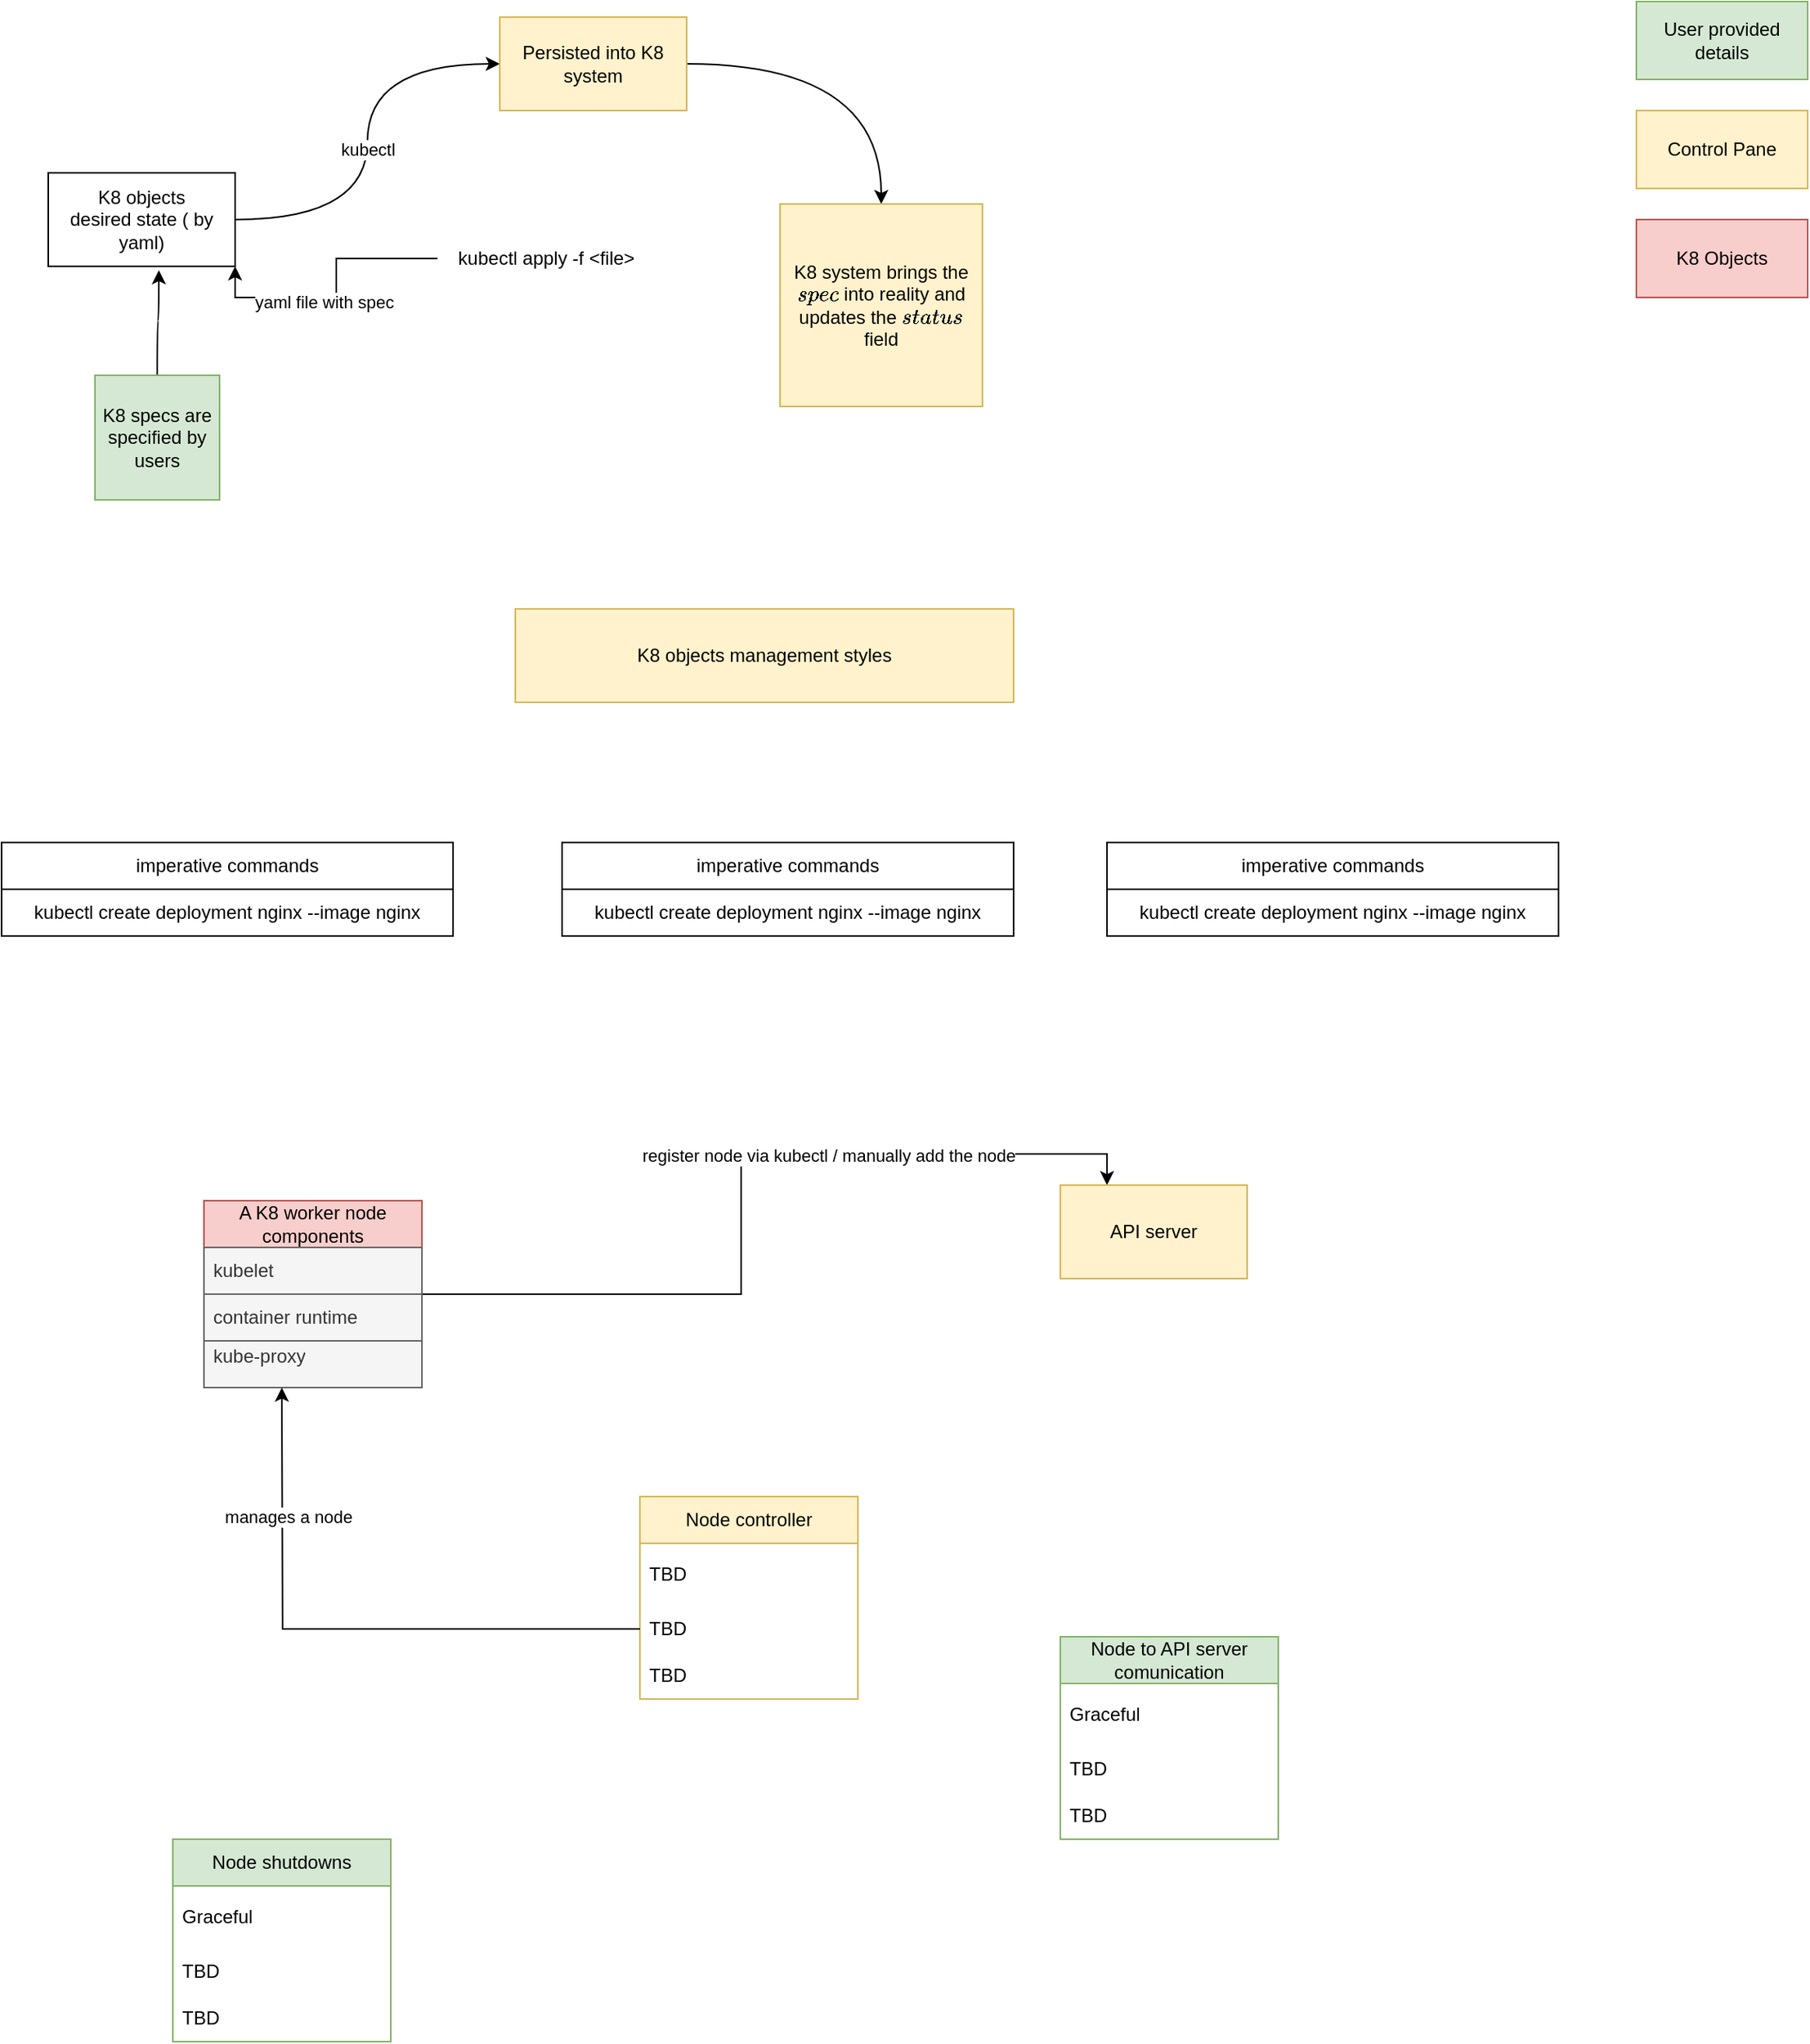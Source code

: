 <mxfile version="21.6.8" type="github">
  <diagram name="Page-1" id="WoqhhD6lpDFLgfi7OJ99">
    <mxGraphModel dx="1306" dy="712" grid="1" gridSize="10" guides="1" tooltips="1" connect="1" arrows="1" fold="1" page="1" pageScale="1" pageWidth="827" pageHeight="1169" math="0" shadow="0">
      <root>
        <mxCell id="0" />
        <mxCell id="1" parent="0" />
        <mxCell id="0i_TROUVxeNVEFwLMdWt-4" style="edgeStyle=orthogonalEdgeStyle;rounded=0;orthogonalLoop=1;jettySize=auto;html=1;entryX=0;entryY=0.5;entryDx=0;entryDy=0;curved=1;" edge="1" parent="1" source="0i_TROUVxeNVEFwLMdWt-1" target="0i_TROUVxeNVEFwLMdWt-2">
          <mxGeometry relative="1" as="geometry" />
        </mxCell>
        <mxCell id="0i_TROUVxeNVEFwLMdWt-7" value="kubectl" style="edgeLabel;html=1;align=center;verticalAlign=middle;resizable=0;points=[];" vertex="1" connectable="0" parent="0i_TROUVxeNVEFwLMdWt-4">
          <mxGeometry x="-0.026" relative="1" as="geometry">
            <mxPoint y="1" as="offset" />
          </mxGeometry>
        </mxCell>
        <mxCell id="0i_TROUVxeNVEFwLMdWt-1" value="K8 objects&lt;br&gt;desired state ( by yaml)" style="rounded=0;whiteSpace=wrap;html=1;fillColor=none;" vertex="1" parent="1">
          <mxGeometry x="50" y="130" width="120" height="60" as="geometry" />
        </mxCell>
        <mxCell id="0i_TROUVxeNVEFwLMdWt-15" style="edgeStyle=orthogonalEdgeStyle;rounded=0;orthogonalLoop=1;jettySize=auto;html=1;curved=1;" edge="1" parent="1" source="0i_TROUVxeNVEFwLMdWt-2" target="0i_TROUVxeNVEFwLMdWt-14">
          <mxGeometry relative="1" as="geometry" />
        </mxCell>
        <mxCell id="0i_TROUVxeNVEFwLMdWt-2" value="Persisted into K8 system" style="rounded=0;whiteSpace=wrap;html=1;fillColor=#fff2cc;strokeColor=#d6b656;" vertex="1" parent="1">
          <mxGeometry x="340" y="30" width="120" height="60" as="geometry" />
        </mxCell>
        <mxCell id="0i_TROUVxeNVEFwLMdWt-13" style="edgeStyle=orthogonalEdgeStyle;rounded=0;orthogonalLoop=1;jettySize=auto;html=1;entryX=0.592;entryY=1.042;entryDx=0;entryDy=0;entryPerimeter=0;curved=1;" edge="1" parent="1" source="0i_TROUVxeNVEFwLMdWt-12" target="0i_TROUVxeNVEFwLMdWt-1">
          <mxGeometry relative="1" as="geometry" />
        </mxCell>
        <mxCell id="0i_TROUVxeNVEFwLMdWt-12" value="K8 specs are specified by users" style="whiteSpace=wrap;html=1;aspect=fixed;fillColor=#d5e8d4;strokeColor=#82b366;" vertex="1" parent="1">
          <mxGeometry x="80" y="260" width="80" height="80" as="geometry" />
        </mxCell>
        <mxCell id="0i_TROUVxeNVEFwLMdWt-14" value="K8 system brings the `spec` into reality and updates the `status` field" style="whiteSpace=wrap;html=1;aspect=fixed;fillColor=#fff2cc;strokeColor=#d6b656;" vertex="1" parent="1">
          <mxGeometry x="520" y="150" width="130" height="130" as="geometry" />
        </mxCell>
        <mxCell id="0i_TROUVxeNVEFwLMdWt-18" style="edgeStyle=orthogonalEdgeStyle;rounded=0;orthogonalLoop=1;jettySize=auto;html=1;entryX=1;entryY=1;entryDx=0;entryDy=0;" edge="1" parent="1" source="0i_TROUVxeNVEFwLMdWt-17" target="0i_TROUVxeNVEFwLMdWt-1">
          <mxGeometry relative="1" as="geometry" />
        </mxCell>
        <mxCell id="0i_TROUVxeNVEFwLMdWt-19" value="yaml file with spec" style="edgeLabel;html=1;align=center;verticalAlign=middle;resizable=0;points=[];" vertex="1" connectable="0" parent="0i_TROUVxeNVEFwLMdWt-18">
          <mxGeometry x="0.12" y="3" relative="1" as="geometry">
            <mxPoint as="offset" />
          </mxGeometry>
        </mxCell>
        <mxCell id="0i_TROUVxeNVEFwLMdWt-17" value="kubectl apply -f &amp;lt;file&amp;gt;" style="text;html=1;strokeColor=none;fillColor=none;align=center;verticalAlign=middle;whiteSpace=wrap;rounded=0;" vertex="1" parent="1">
          <mxGeometry x="300" y="170" width="140" height="30" as="geometry" />
        </mxCell>
        <mxCell id="0i_TROUVxeNVEFwLMdWt-21" value="K8 objects management styles" style="rounded=0;whiteSpace=wrap;html=1;fillColor=#fff2cc;strokeColor=#d6b656;" vertex="1" parent="1">
          <mxGeometry x="350" y="410" width="320" height="60" as="geometry" />
        </mxCell>
        <mxCell id="0i_TROUVxeNVEFwLMdWt-22" value="imperative commands" style="swimlane;fontStyle=0;childLayout=stackLayout;horizontal=1;startSize=30;horizontalStack=0;resizeParent=1;resizeParentMax=0;resizeLast=0;collapsible=1;marginBottom=0;whiteSpace=wrap;html=1;" vertex="1" parent="1">
          <mxGeometry x="20" y="560" width="290" height="60" as="geometry" />
        </mxCell>
        <mxCell id="0i_TROUVxeNVEFwLMdWt-24" value="kubectl create deployment nginx --image nginx" style="text;strokeColor=none;fillColor=none;align=center;verticalAlign=middle;spacingLeft=4;spacingRight=4;overflow=hidden;points=[[0,0.5],[1,0.5]];portConstraint=eastwest;rotatable=0;whiteSpace=wrap;html=1;" vertex="1" parent="0i_TROUVxeNVEFwLMdWt-22">
          <mxGeometry y="30" width="290" height="30" as="geometry" />
        </mxCell>
        <mxCell id="0i_TROUVxeNVEFwLMdWt-26" value="imperative commands" style="swimlane;fontStyle=0;childLayout=stackLayout;horizontal=1;startSize=30;horizontalStack=0;resizeParent=1;resizeParentMax=0;resizeLast=0;collapsible=1;marginBottom=0;whiteSpace=wrap;html=1;" vertex="1" parent="1">
          <mxGeometry x="380" y="560" width="290" height="60" as="geometry" />
        </mxCell>
        <mxCell id="0i_TROUVxeNVEFwLMdWt-27" value="kubectl create deployment nginx --image nginx" style="text;strokeColor=none;fillColor=none;align=center;verticalAlign=middle;spacingLeft=4;spacingRight=4;overflow=hidden;points=[[0,0.5],[1,0.5]];portConstraint=eastwest;rotatable=0;whiteSpace=wrap;html=1;" vertex="1" parent="0i_TROUVxeNVEFwLMdWt-26">
          <mxGeometry y="30" width="290" height="30" as="geometry" />
        </mxCell>
        <mxCell id="0i_TROUVxeNVEFwLMdWt-28" value="imperative commands" style="swimlane;fontStyle=0;childLayout=stackLayout;horizontal=1;startSize=30;horizontalStack=0;resizeParent=1;resizeParentMax=0;resizeLast=0;collapsible=1;marginBottom=0;whiteSpace=wrap;html=1;" vertex="1" parent="1">
          <mxGeometry x="730" y="560" width="290" height="60" as="geometry" />
        </mxCell>
        <mxCell id="0i_TROUVxeNVEFwLMdWt-29" value="kubectl create deployment nginx --image nginx" style="text;strokeColor=none;fillColor=none;align=center;verticalAlign=middle;spacingLeft=4;spacingRight=4;overflow=hidden;points=[[0,0.5],[1,0.5]];portConstraint=eastwest;rotatable=0;whiteSpace=wrap;html=1;" vertex="1" parent="0i_TROUVxeNVEFwLMdWt-28">
          <mxGeometry y="30" width="290" height="30" as="geometry" />
        </mxCell>
        <mxCell id="0i_TROUVxeNVEFwLMdWt-35" style="edgeStyle=orthogonalEdgeStyle;rounded=0;orthogonalLoop=1;jettySize=auto;html=1;entryX=0.25;entryY=0;entryDx=0;entryDy=0;" edge="1" parent="1" source="0i_TROUVxeNVEFwLMdWt-30" target="0i_TROUVxeNVEFwLMdWt-34">
          <mxGeometry relative="1" as="geometry" />
        </mxCell>
        <mxCell id="0i_TROUVxeNVEFwLMdWt-36" value="register node via kubectl / manually add the node" style="edgeLabel;html=1;align=center;verticalAlign=middle;resizable=0;points=[];" vertex="1" connectable="0" parent="0i_TROUVxeNVEFwLMdWt-35">
          <mxGeometry x="0.277" y="-1" relative="1" as="geometry">
            <mxPoint as="offset" />
          </mxGeometry>
        </mxCell>
        <mxCell id="0i_TROUVxeNVEFwLMdWt-30" value="A K8 worker node components" style="swimlane;fontStyle=0;childLayout=stackLayout;horizontal=1;startSize=30;horizontalStack=0;resizeParent=1;resizeParentMax=0;resizeLast=0;collapsible=1;marginBottom=0;whiteSpace=wrap;html=1;fillColor=#f8cecc;strokeColor=#b85450;" vertex="1" parent="1">
          <mxGeometry x="150" y="790" width="140" height="120" as="geometry" />
        </mxCell>
        <mxCell id="0i_TROUVxeNVEFwLMdWt-31" value="kubelet" style="text;strokeColor=#666666;fillColor=#f5f5f5;align=left;verticalAlign=middle;spacingLeft=4;spacingRight=4;overflow=hidden;points=[[0,0.5],[1,0.5]];portConstraint=eastwest;rotatable=0;whiteSpace=wrap;html=1;fontColor=#333333;" vertex="1" parent="0i_TROUVxeNVEFwLMdWt-30">
          <mxGeometry y="30" width="140" height="30" as="geometry" />
        </mxCell>
        <mxCell id="0i_TROUVxeNVEFwLMdWt-32" value="container runtime" style="text;strokeColor=#666666;fillColor=#f5f5f5;align=left;verticalAlign=middle;spacingLeft=4;spacingRight=4;overflow=hidden;points=[[0,0.5],[1,0.5]];portConstraint=eastwest;rotatable=0;whiteSpace=wrap;html=1;fontColor=#333333;" vertex="1" parent="0i_TROUVxeNVEFwLMdWt-30">
          <mxGeometry y="60" width="140" height="30" as="geometry" />
        </mxCell>
        <mxCell id="0i_TROUVxeNVEFwLMdWt-33" value="kube-proxy&lt;br&gt;&lt;br&gt;" style="text;strokeColor=#666666;fillColor=#f5f5f5;align=left;verticalAlign=middle;spacingLeft=4;spacingRight=4;overflow=hidden;points=[[0,0.5],[1,0.5]];portConstraint=eastwest;rotatable=0;whiteSpace=wrap;html=1;fontColor=#333333;" vertex="1" parent="0i_TROUVxeNVEFwLMdWt-30">
          <mxGeometry y="90" width="140" height="30" as="geometry" />
        </mxCell>
        <mxCell id="0i_TROUVxeNVEFwLMdWt-34" value="API server" style="rounded=0;whiteSpace=wrap;html=1;fillColor=#fff2cc;strokeColor=#d6b656;" vertex="1" parent="1">
          <mxGeometry x="700" y="780" width="120" height="60" as="geometry" />
        </mxCell>
        <mxCell id="0i_TROUVxeNVEFwLMdWt-37" value="User provided details" style="rounded=0;whiteSpace=wrap;html=1;fillColor=#d5e8d4;strokeColor=#82b366;" vertex="1" parent="1">
          <mxGeometry x="1070" y="20" width="110" height="50" as="geometry" />
        </mxCell>
        <mxCell id="0i_TROUVxeNVEFwLMdWt-38" value="Control Pane" style="rounded=0;whiteSpace=wrap;html=1;fillColor=#fff2cc;strokeColor=#d6b656;" vertex="1" parent="1">
          <mxGeometry x="1070" y="90" width="110" height="50" as="geometry" />
        </mxCell>
        <mxCell id="0i_TROUVxeNVEFwLMdWt-39" value="K8 Objects" style="rounded=0;whiteSpace=wrap;html=1;fillColor=#f8cecc;strokeColor=#b85450;" vertex="1" parent="1">
          <mxGeometry x="1070" y="160" width="110" height="50" as="geometry" />
        </mxCell>
        <mxCell id="0i_TROUVxeNVEFwLMdWt-40" value="Node controller" style="swimlane;fontStyle=0;childLayout=stackLayout;horizontal=1;startSize=30;horizontalStack=0;resizeParent=1;resizeParentMax=0;resizeLast=0;collapsible=1;marginBottom=0;whiteSpace=wrap;html=1;fillColor=#fff2cc;strokeColor=#d6b656;" vertex="1" parent="1">
          <mxGeometry x="430" y="980" width="140" height="130" as="geometry" />
        </mxCell>
        <mxCell id="0i_TROUVxeNVEFwLMdWt-41" value="TBD" style="text;strokeColor=none;fillColor=none;align=left;verticalAlign=middle;spacingLeft=4;spacingRight=4;overflow=hidden;points=[[0,0.5],[1,0.5]];portConstraint=eastwest;rotatable=0;whiteSpace=wrap;html=1;" vertex="1" parent="0i_TROUVxeNVEFwLMdWt-40">
          <mxGeometry y="30" width="140" height="40" as="geometry" />
        </mxCell>
        <mxCell id="0i_TROUVxeNVEFwLMdWt-44" style="edgeStyle=orthogonalEdgeStyle;rounded=0;orthogonalLoop=1;jettySize=auto;html=1;" edge="1" parent="0i_TROUVxeNVEFwLMdWt-40" source="0i_TROUVxeNVEFwLMdWt-42">
          <mxGeometry relative="1" as="geometry">
            <mxPoint x="-230" y="-70" as="targetPoint" />
          </mxGeometry>
        </mxCell>
        <mxCell id="0i_TROUVxeNVEFwLMdWt-45" value="manages a node" style="edgeLabel;html=1;align=center;verticalAlign=middle;resizable=0;points=[];" vertex="1" connectable="0" parent="0i_TROUVxeNVEFwLMdWt-44">
          <mxGeometry x="0.568" y="-3" relative="1" as="geometry">
            <mxPoint as="offset" />
          </mxGeometry>
        </mxCell>
        <mxCell id="0i_TROUVxeNVEFwLMdWt-42" value="TBD" style="text;strokeColor=none;fillColor=none;align=left;verticalAlign=middle;spacingLeft=4;spacingRight=4;overflow=hidden;points=[[0,0.5],[1,0.5]];portConstraint=eastwest;rotatable=0;whiteSpace=wrap;html=1;" vertex="1" parent="0i_TROUVxeNVEFwLMdWt-40">
          <mxGeometry y="70" width="140" height="30" as="geometry" />
        </mxCell>
        <mxCell id="0i_TROUVxeNVEFwLMdWt-43" value="TBD" style="text;strokeColor=none;fillColor=none;align=left;verticalAlign=middle;spacingLeft=4;spacingRight=4;overflow=hidden;points=[[0,0.5],[1,0.5]];portConstraint=eastwest;rotatable=0;whiteSpace=wrap;html=1;" vertex="1" parent="0i_TROUVxeNVEFwLMdWt-40">
          <mxGeometry y="100" width="140" height="30" as="geometry" />
        </mxCell>
        <mxCell id="0i_TROUVxeNVEFwLMdWt-46" value="Node shutdowns" style="swimlane;fontStyle=0;childLayout=stackLayout;horizontal=1;startSize=30;horizontalStack=0;resizeParent=1;resizeParentMax=0;resizeLast=0;collapsible=1;marginBottom=0;whiteSpace=wrap;html=1;fillColor=#d5e8d4;strokeColor=#82b366;" vertex="1" parent="1">
          <mxGeometry x="130" y="1200" width="140" height="130" as="geometry" />
        </mxCell>
        <mxCell id="0i_TROUVxeNVEFwLMdWt-47" value="Graceful" style="text;strokeColor=none;fillColor=none;align=left;verticalAlign=middle;spacingLeft=4;spacingRight=4;overflow=hidden;points=[[0,0.5],[1,0.5]];portConstraint=eastwest;rotatable=0;whiteSpace=wrap;html=1;" vertex="1" parent="0i_TROUVxeNVEFwLMdWt-46">
          <mxGeometry y="30" width="140" height="40" as="geometry" />
        </mxCell>
        <mxCell id="0i_TROUVxeNVEFwLMdWt-50" value="TBD" style="text;strokeColor=none;fillColor=none;align=left;verticalAlign=middle;spacingLeft=4;spacingRight=4;overflow=hidden;points=[[0,0.5],[1,0.5]];portConstraint=eastwest;rotatable=0;whiteSpace=wrap;html=1;" vertex="1" parent="0i_TROUVxeNVEFwLMdWt-46">
          <mxGeometry y="70" width="140" height="30" as="geometry" />
        </mxCell>
        <mxCell id="0i_TROUVxeNVEFwLMdWt-51" value="TBD" style="text;strokeColor=none;fillColor=none;align=left;verticalAlign=middle;spacingLeft=4;spacingRight=4;overflow=hidden;points=[[0,0.5],[1,0.5]];portConstraint=eastwest;rotatable=0;whiteSpace=wrap;html=1;" vertex="1" parent="0i_TROUVxeNVEFwLMdWt-46">
          <mxGeometry y="100" width="140" height="30" as="geometry" />
        </mxCell>
        <mxCell id="0i_TROUVxeNVEFwLMdWt-52" value="Node to API server comunication" style="swimlane;fontStyle=0;childLayout=stackLayout;horizontal=1;startSize=30;horizontalStack=0;resizeParent=1;resizeParentMax=0;resizeLast=0;collapsible=1;marginBottom=0;whiteSpace=wrap;html=1;fillColor=#d5e8d4;strokeColor=#82b366;" vertex="1" parent="1">
          <mxGeometry x="700" y="1070" width="140" height="130" as="geometry" />
        </mxCell>
        <mxCell id="0i_TROUVxeNVEFwLMdWt-53" value="Graceful" style="text;strokeColor=none;fillColor=none;align=left;verticalAlign=middle;spacingLeft=4;spacingRight=4;overflow=hidden;points=[[0,0.5],[1,0.5]];portConstraint=eastwest;rotatable=0;whiteSpace=wrap;html=1;" vertex="1" parent="0i_TROUVxeNVEFwLMdWt-52">
          <mxGeometry y="30" width="140" height="40" as="geometry" />
        </mxCell>
        <mxCell id="0i_TROUVxeNVEFwLMdWt-54" value="TBD" style="text;strokeColor=none;fillColor=none;align=left;verticalAlign=middle;spacingLeft=4;spacingRight=4;overflow=hidden;points=[[0,0.5],[1,0.5]];portConstraint=eastwest;rotatable=0;whiteSpace=wrap;html=1;" vertex="1" parent="0i_TROUVxeNVEFwLMdWt-52">
          <mxGeometry y="70" width="140" height="30" as="geometry" />
        </mxCell>
        <mxCell id="0i_TROUVxeNVEFwLMdWt-55" value="TBD" style="text;strokeColor=none;fillColor=none;align=left;verticalAlign=middle;spacingLeft=4;spacingRight=4;overflow=hidden;points=[[0,0.5],[1,0.5]];portConstraint=eastwest;rotatable=0;whiteSpace=wrap;html=1;" vertex="1" parent="0i_TROUVxeNVEFwLMdWt-52">
          <mxGeometry y="100" width="140" height="30" as="geometry" />
        </mxCell>
      </root>
    </mxGraphModel>
  </diagram>
</mxfile>
